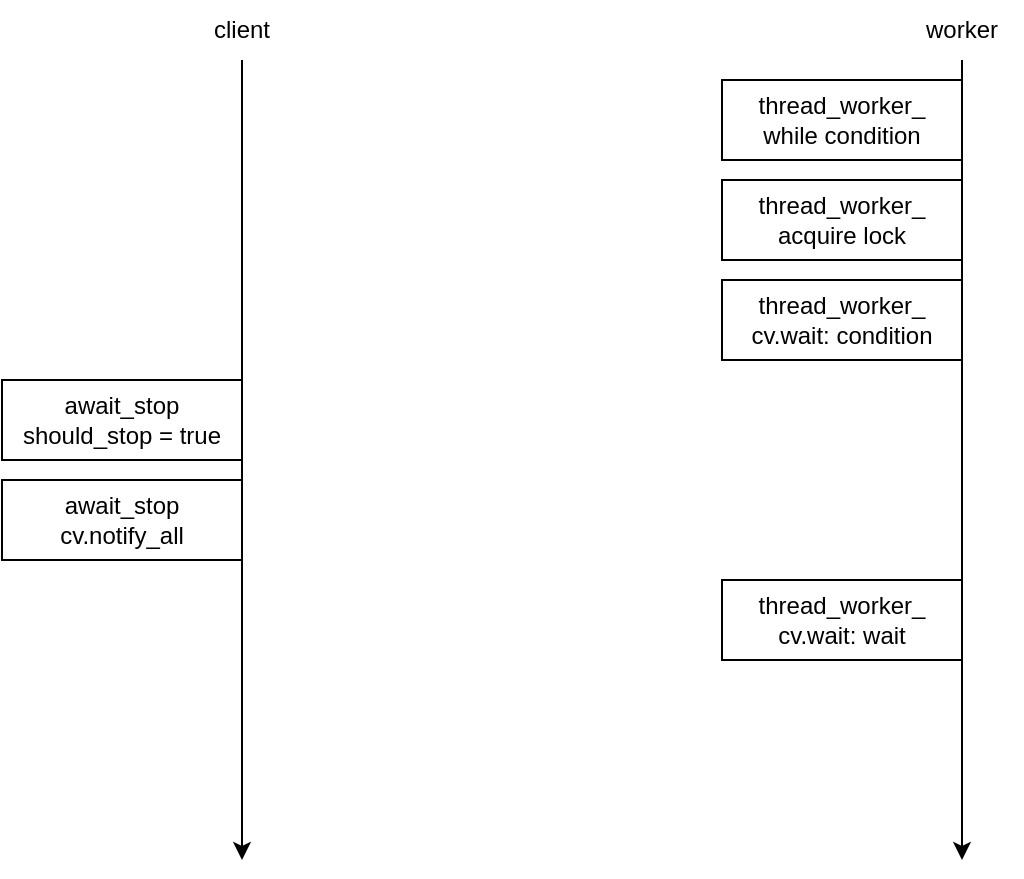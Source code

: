 <mxfile version="22.1.3" type="github">
  <diagram name="Page-1" id="IQU6geX9c39-HAdZ6K0P">
    <mxGraphModel dx="1182" dy="463" grid="1" gridSize="10" guides="1" tooltips="1" connect="1" arrows="1" fold="1" page="1" pageScale="1" pageWidth="850" pageHeight="1100" math="0" shadow="0">
      <root>
        <mxCell id="0" />
        <mxCell id="1" parent="0" />
        <mxCell id="OzeLxnkCMh9r-LhSdCQO-1" value="" style="endArrow=classic;html=1;rounded=0;" edge="1" parent="1">
          <mxGeometry width="50" height="50" relative="1" as="geometry">
            <mxPoint x="240" y="240" as="sourcePoint" />
            <mxPoint x="240" y="640" as="targetPoint" />
          </mxGeometry>
        </mxCell>
        <mxCell id="OzeLxnkCMh9r-LhSdCQO-2" value="" style="endArrow=classic;html=1;rounded=0;" edge="1" parent="1">
          <mxGeometry width="50" height="50" relative="1" as="geometry">
            <mxPoint x="600" y="240" as="sourcePoint" />
            <mxPoint x="600" y="640" as="targetPoint" />
          </mxGeometry>
        </mxCell>
        <mxCell id="OzeLxnkCMh9r-LhSdCQO-3" value="client" style="text;html=1;strokeColor=none;fillColor=none;align=center;verticalAlign=middle;whiteSpace=wrap;rounded=0;" vertex="1" parent="1">
          <mxGeometry x="210" y="210" width="60" height="30" as="geometry" />
        </mxCell>
        <mxCell id="OzeLxnkCMh9r-LhSdCQO-5" value="worker" style="text;html=1;strokeColor=none;fillColor=none;align=center;verticalAlign=middle;whiteSpace=wrap;rounded=0;" vertex="1" parent="1">
          <mxGeometry x="570" y="210" width="60" height="30" as="geometry" />
        </mxCell>
        <mxCell id="OzeLxnkCMh9r-LhSdCQO-9" value="thread_worker_&lt;br&gt;while condition" style="rounded=0;whiteSpace=wrap;html=1;" vertex="1" parent="1">
          <mxGeometry x="480" y="250" width="120" height="40" as="geometry" />
        </mxCell>
        <mxCell id="OzeLxnkCMh9r-LhSdCQO-10" value="thread_worker_&lt;br&gt;acquire lock" style="rounded=0;whiteSpace=wrap;html=1;" vertex="1" parent="1">
          <mxGeometry x="480" y="300" width="120" height="40" as="geometry" />
        </mxCell>
        <mxCell id="OzeLxnkCMh9r-LhSdCQO-11" value="thread_worker_&lt;br&gt;cv.wait: condition" style="rounded=0;whiteSpace=wrap;html=1;" vertex="1" parent="1">
          <mxGeometry x="480" y="350" width="120" height="40" as="geometry" />
        </mxCell>
        <mxCell id="OzeLxnkCMh9r-LhSdCQO-12" value="await_stop&lt;br&gt;should_stop = true" style="rounded=0;whiteSpace=wrap;html=1;" vertex="1" parent="1">
          <mxGeometry x="120" y="400" width="120" height="40" as="geometry" />
        </mxCell>
        <mxCell id="OzeLxnkCMh9r-LhSdCQO-14" value="await_stop&lt;br&gt;cv.notify_all" style="rounded=0;whiteSpace=wrap;html=1;" vertex="1" parent="1">
          <mxGeometry x="120" y="450" width="120" height="40" as="geometry" />
        </mxCell>
        <mxCell id="OzeLxnkCMh9r-LhSdCQO-15" value="thread_worker_&lt;br&gt;cv.wait: wait" style="rounded=0;whiteSpace=wrap;html=1;" vertex="1" parent="1">
          <mxGeometry x="480" y="500" width="120" height="40" as="geometry" />
        </mxCell>
      </root>
    </mxGraphModel>
  </diagram>
</mxfile>
